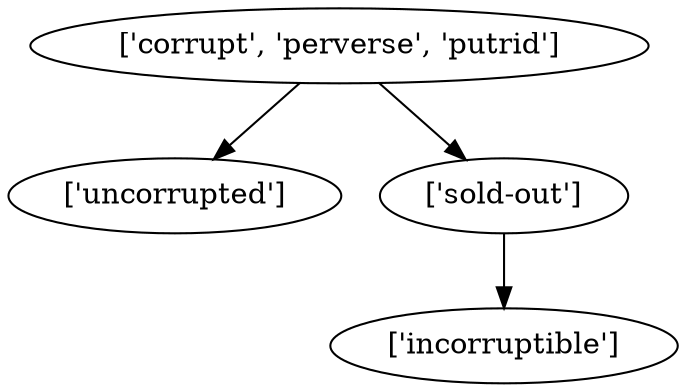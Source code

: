 strict digraph  {
	"['corrupt', 'perverse', 'putrid']" -> "['uncorrupted']";
	"['corrupt', 'perverse', 'putrid']" -> "['sold-out']";
	"['sold-out']" -> "['incorruptible']";
}
